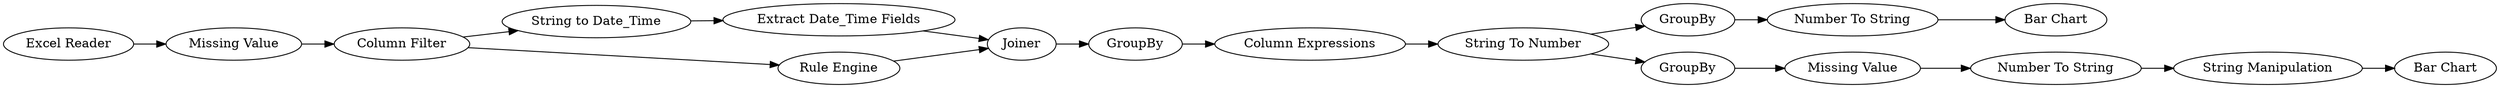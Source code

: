 digraph {
	1 [label="Excel Reader"]
	2 [label="Missing Value"]
	3 [label="Column Filter"]
	4 [label="String to Date_Time"]
	14 [label="Rule Engine"]
	17 [label="Column Expressions"]
	22 [label="Extract Date_Time Fields"]
	23 [label=Joiner]
	24 [label=GroupBy]
	27 [label="String To Number"]
	28 [label=GroupBy]
	29 [label=GroupBy]
	30 [label="Bar Chart"]
	32 [label="Number To String"]
	33 [label="Missing Value"]
	34 [label="Number To String"]
	35 [label="String Manipulation"]
	36 [label="Bar Chart"]
	1 -> 2
	2 -> 3
	3 -> 4
	3 -> 14
	4 -> 22
	14 -> 23
	17 -> 27
	22 -> 23
	23 -> 24
	24 -> 17
	27 -> 29
	27 -> 28
	28 -> 32
	29 -> 33
	32 -> 30
	33 -> 34
	34 -> 35
	35 -> 36
	rankdir=LR
}
